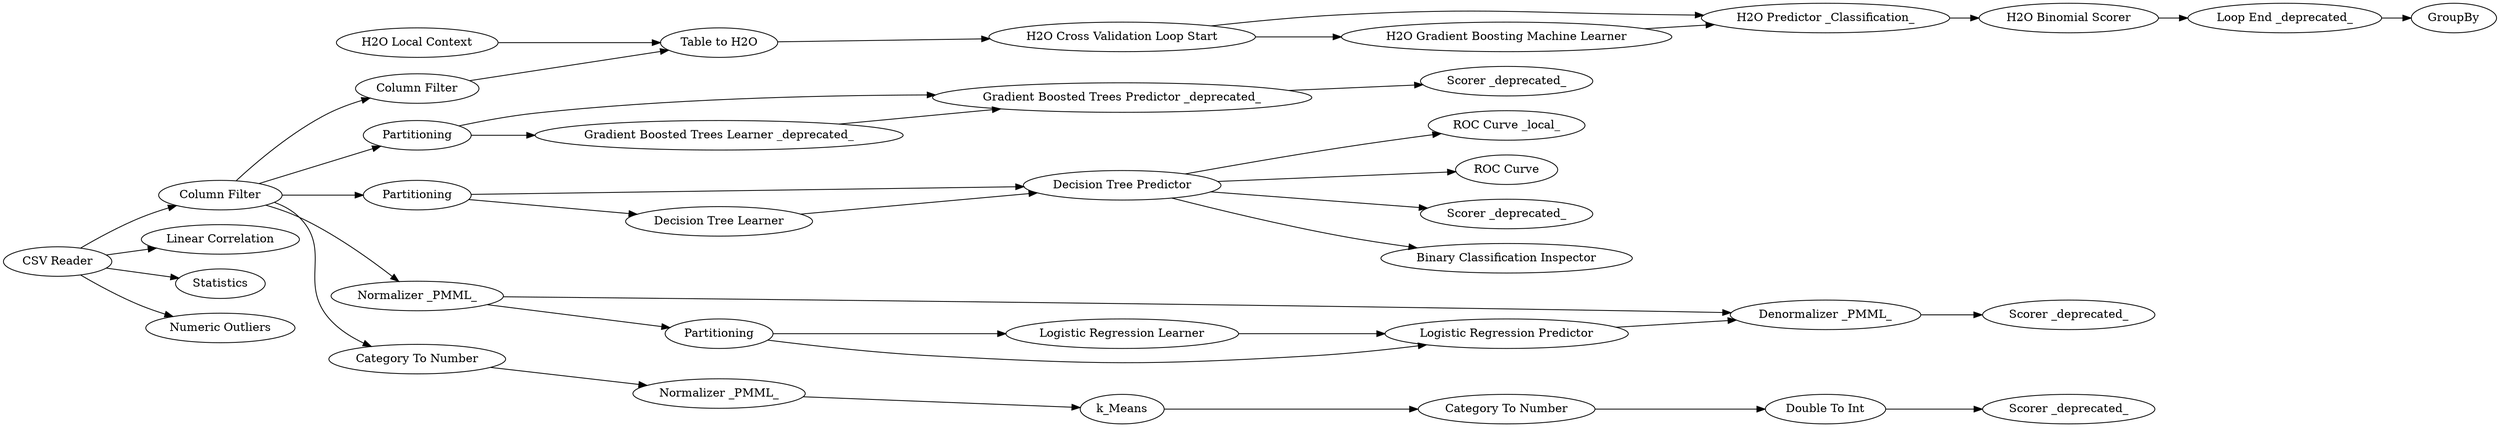 digraph {
	336 -> 337
	325 -> 10
	344 -> 348
	56 -> 339
	330 -> 329
	326 -> 330
	296 -> 322
	54 -> 56
	323 -> 293
	340 -> 7
	54 -> 341
	326 -> 328
	35 -> 32
	316 -> 323
	326 -> 343
	294 -> 322
	328 -> 325
	325 -> 349
	294 -> 296
	325 -> 342
	328 -> 324
	340 -> 3
	338 -> 54
	32 -> 344
	330 -> 336
	326 -> 316
	316 -> 294
	339 -> 52
	322 -> 323
	340 -> 6
	341 -> 56
	340 -> 326
	325 -> 371
	19 -> 346
	326 -> 19
	52 -> 53
	343 -> 338
	324 -> 325
	329 -> 336
	346 -> 35
	12 -> 338
	324 [label="Decision Tree Learner"]
	329 [label="Gradient Boosted Trees Learner _deprecated_"]
	7 [label="Linear Correlation"]
	322 [label="Logistic Regression Predictor"]
	330 [label=Partitioning]
	3 [label=Statistics]
	19 [label="Category To Number"]
	339 [label="H2O Binomial Scorer"]
	349 [label="ROC Curve"]
	341 [label="H2O Gradient Boosting Machine Learner"]
	316 [label="Normalizer _PMML_"]
	343 [label="Column Filter"]
	338 [label="Table to H2O"]
	56 [label="H2O Predictor _Classification_"]
	344 [label="Double To Int"]
	325 [label="Decision Tree Predictor"]
	54 [label="H2O Cross Validation Loop Start"]
	328 [label=Partitioning]
	336 [label="Gradient Boosted Trees Predictor _deprecated_"]
	6 [label="Numeric Outliers"]
	348 [label="Scorer _deprecated_"]
	12 [label="H2O Local Context"]
	10 [label="ROC Curve _local_"]
	294 [label=Partitioning]
	53 [label=GroupBy]
	296 [label="Logistic Regression Learner"]
	293 [label="Scorer _deprecated_"]
	346 [label="Normalizer _PMML_"]
	342 [label="Scorer _deprecated_"]
	337 [label="Scorer _deprecated_"]
	371 [label="Binary Classification Inspector"]
	340 [label="CSV Reader"]
	326 [label="Column Filter"]
	35 [label=k_Means]
	323 [label="Denormalizer _PMML_"]
	52 [label="Loop End _deprecated_"]
	32 [label="Category To Number"]
	rankdir=LR
}
